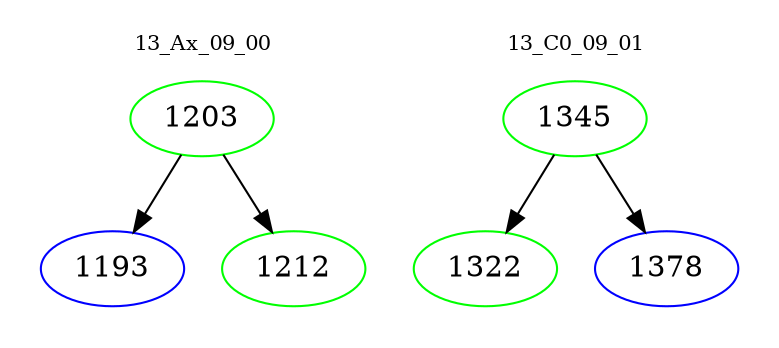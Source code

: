 digraph{
subgraph cluster_0 {
color = white
label = "13_Ax_09_00";
fontsize=10;
T0_1203 [label="1203", color="green"]
T0_1203 -> T0_1193 [color="black"]
T0_1193 [label="1193", color="blue"]
T0_1203 -> T0_1212 [color="black"]
T0_1212 [label="1212", color="green"]
}
subgraph cluster_1 {
color = white
label = "13_C0_09_01";
fontsize=10;
T1_1345 [label="1345", color="green"]
T1_1345 -> T1_1322 [color="black"]
T1_1322 [label="1322", color="green"]
T1_1345 -> T1_1378 [color="black"]
T1_1378 [label="1378", color="blue"]
}
}
